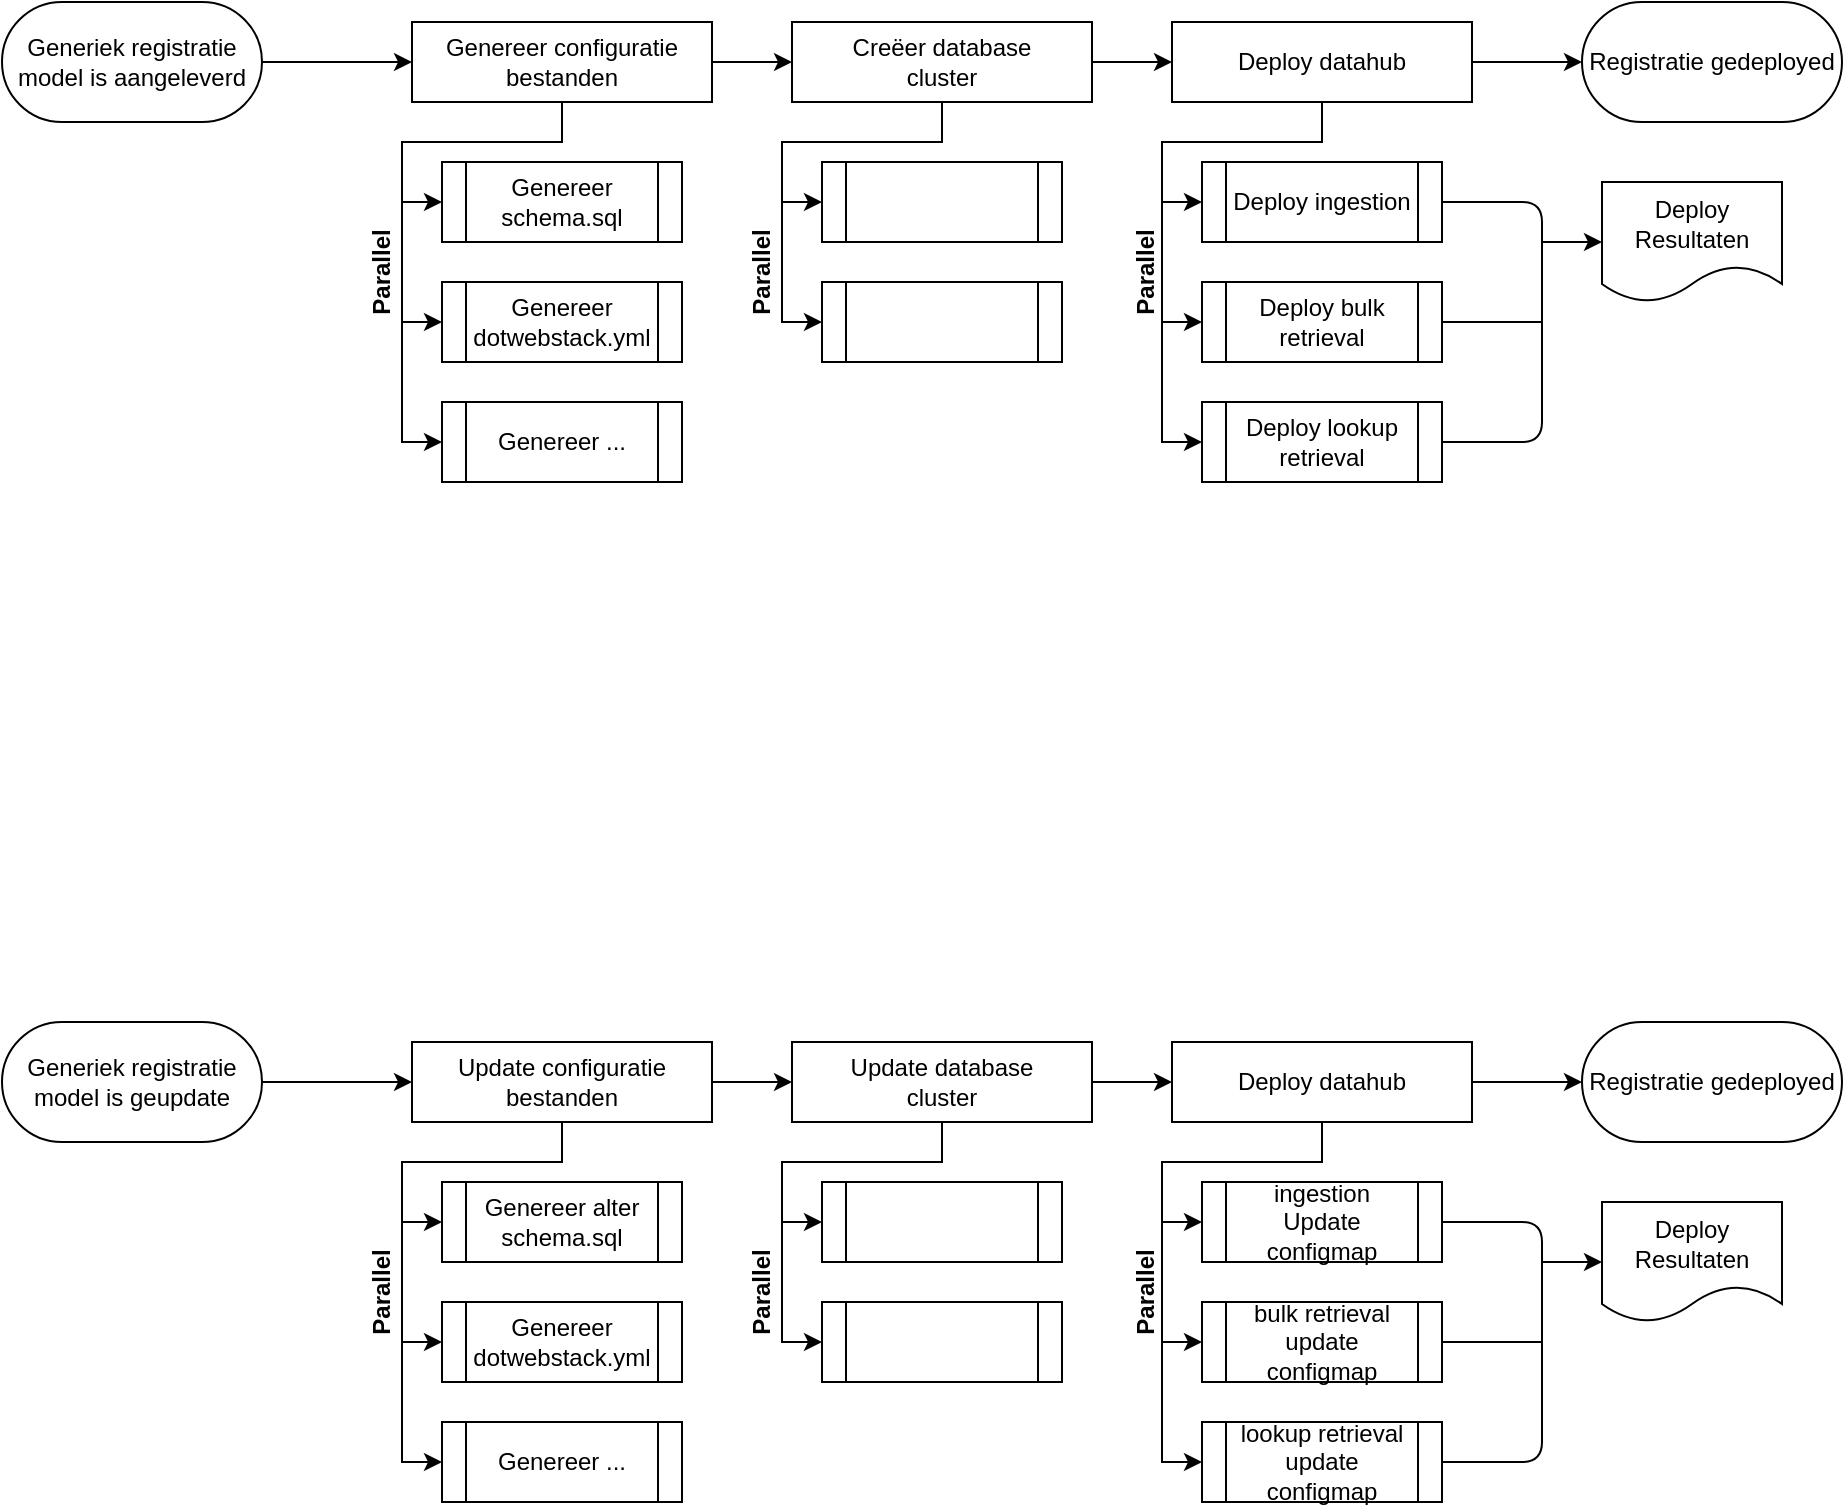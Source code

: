 <mxfile version="14.6.5" type="github">
  <diagram id="kgpKYQtTHZ0yAKxKKP6v" name="Page-1">
    <mxGraphModel dx="2062" dy="1122" grid="1" gridSize="10" guides="1" tooltips="1" connect="1" arrows="1" fold="1" page="1" pageScale="1" pageWidth="850" pageHeight="1100" math="0" shadow="0">
      <root>
        <mxCell id="0" />
        <mxCell id="1" parent="0" />
        <mxCell id="wzjEfONjaSVztIFdyo96-33" style="edgeStyle=elbowEdgeStyle;rounded=0;orthogonalLoop=1;jettySize=auto;html=1;exitX=1;exitY=0.5;exitDx=0;exitDy=0;entryX=0;entryY=0.5;entryDx=0;entryDy=0;" parent="1" source="wzjEfONjaSVztIFdyo96-2" target="wzjEfONjaSVztIFdyo96-3" edge="1">
          <mxGeometry relative="1" as="geometry" />
        </mxCell>
        <mxCell id="wzjEfONjaSVztIFdyo96-2" value="Generiek registratie model is aangeleverd" style="rounded=1;whiteSpace=wrap;html=1;arcSize=50;" parent="1" vertex="1">
          <mxGeometry x="40" y="120" width="130" height="60" as="geometry" />
        </mxCell>
        <mxCell id="wzjEfONjaSVztIFdyo96-8" style="edgeStyle=orthogonalEdgeStyle;rounded=0;orthogonalLoop=1;jettySize=auto;html=1;entryX=0;entryY=0.5;entryDx=0;entryDy=0;" parent="1" source="wzjEfONjaSVztIFdyo96-3" target="wzjEfONjaSVztIFdyo96-5" edge="1">
          <mxGeometry relative="1" as="geometry" />
        </mxCell>
        <mxCell id="wzjEfONjaSVztIFdyo96-35" style="edgeStyle=elbowEdgeStyle;rounded=0;orthogonalLoop=1;jettySize=auto;html=1;exitX=1;exitY=0.5;exitDx=0;exitDy=0;entryX=0;entryY=0.5;entryDx=0;entryDy=0;" parent="1" source="wzjEfONjaSVztIFdyo96-3" target="wzjEfONjaSVztIFdyo96-19" edge="1">
          <mxGeometry relative="1" as="geometry" />
        </mxCell>
        <mxCell id="wzjEfONjaSVztIFdyo96-3" value="Genereer configuratie bestanden" style="rounded=0;whiteSpace=wrap;html=1;" parent="1" vertex="1">
          <mxGeometry x="245" y="130" width="150" height="40" as="geometry" />
        </mxCell>
        <mxCell id="wzjEfONjaSVztIFdyo96-5" value="Genereer schema.sql" style="shape=process;whiteSpace=wrap;html=1;backgroundOutline=1;" parent="1" vertex="1">
          <mxGeometry x="260" y="200" width="120" height="40" as="geometry" />
        </mxCell>
        <mxCell id="wzjEfONjaSVztIFdyo96-6" value="Genereer dotwebstack.yml" style="shape=process;whiteSpace=wrap;html=1;backgroundOutline=1;" parent="1" vertex="1">
          <mxGeometry x="260" y="260" width="120" height="40" as="geometry" />
        </mxCell>
        <mxCell id="wzjEfONjaSVztIFdyo96-14" value="" style="edgeStyle=orthogonalEdgeStyle;rounded=0;orthogonalLoop=1;jettySize=auto;html=1;" parent="1" target="wzjEfONjaSVztIFdyo96-6" edge="1">
          <mxGeometry width="50" height="50" relative="1" as="geometry">
            <mxPoint x="240" y="220" as="sourcePoint" />
            <mxPoint x="200" y="390" as="targetPoint" />
            <Array as="points">
              <mxPoint x="240" y="280" />
            </Array>
          </mxGeometry>
        </mxCell>
        <mxCell id="wzjEfONjaSVztIFdyo96-16" value="" style="edgeStyle=orthogonalEdgeStyle;rounded=0;orthogonalLoop=1;jettySize=auto;html=1;" parent="1" edge="1">
          <mxGeometry width="50" height="50" relative="1" as="geometry">
            <mxPoint x="240" y="280" as="sourcePoint" />
            <mxPoint x="260" y="340" as="targetPoint" />
            <Array as="points">
              <mxPoint x="240" y="340" />
            </Array>
          </mxGeometry>
        </mxCell>
        <mxCell id="wzjEfONjaSVztIFdyo96-17" value="Genereer ..." style="shape=process;whiteSpace=wrap;html=1;backgroundOutline=1;" parent="1" vertex="1">
          <mxGeometry x="260" y="320" width="120" height="40" as="geometry" />
        </mxCell>
        <mxCell id="wzjEfONjaSVztIFdyo96-18" style="edgeStyle=orthogonalEdgeStyle;rounded=0;orthogonalLoop=1;jettySize=auto;html=1;entryX=0;entryY=0.5;entryDx=0;entryDy=0;" parent="1" source="wzjEfONjaSVztIFdyo96-19" target="wzjEfONjaSVztIFdyo96-20" edge="1">
          <mxGeometry relative="1" as="geometry" />
        </mxCell>
        <mxCell id="wzjEfONjaSVztIFdyo96-37" style="edgeStyle=elbowEdgeStyle;rounded=0;orthogonalLoop=1;jettySize=auto;html=1;exitX=1;exitY=0.5;exitDx=0;exitDy=0;entryX=0;entryY=0.5;entryDx=0;entryDy=0;" parent="1" source="wzjEfONjaSVztIFdyo96-19" target="wzjEfONjaSVztIFdyo96-26" edge="1">
          <mxGeometry relative="1" as="geometry" />
        </mxCell>
        <mxCell id="wzjEfONjaSVztIFdyo96-19" value="Creëer database&lt;br&gt;cluster" style="rounded=0;whiteSpace=wrap;html=1;" parent="1" vertex="1">
          <mxGeometry x="435" y="130" width="150" height="40" as="geometry" />
        </mxCell>
        <mxCell id="wzjEfONjaSVztIFdyo96-20" value="" style="shape=process;whiteSpace=wrap;html=1;backgroundOutline=1;" parent="1" vertex="1">
          <mxGeometry x="450" y="200" width="120" height="40" as="geometry" />
        </mxCell>
        <mxCell id="wzjEfONjaSVztIFdyo96-21" value="" style="shape=process;whiteSpace=wrap;html=1;backgroundOutline=1;" parent="1" vertex="1">
          <mxGeometry x="450" y="260" width="120" height="40" as="geometry" />
        </mxCell>
        <mxCell id="wzjEfONjaSVztIFdyo96-22" value="" style="edgeStyle=orthogonalEdgeStyle;rounded=0;orthogonalLoop=1;jettySize=auto;html=1;" parent="1" target="wzjEfONjaSVztIFdyo96-21" edge="1">
          <mxGeometry width="50" height="50" relative="1" as="geometry">
            <mxPoint x="430" y="220" as="sourcePoint" />
            <mxPoint x="390" y="390" as="targetPoint" />
            <Array as="points">
              <mxPoint x="430" y="280" />
            </Array>
          </mxGeometry>
        </mxCell>
        <mxCell id="wzjEfONjaSVztIFdyo96-25" style="edgeStyle=orthogonalEdgeStyle;rounded=0;orthogonalLoop=1;jettySize=auto;html=1;entryX=0;entryY=0.5;entryDx=0;entryDy=0;" parent="1" source="wzjEfONjaSVztIFdyo96-26" target="wzjEfONjaSVztIFdyo96-27" edge="1">
          <mxGeometry relative="1" as="geometry" />
        </mxCell>
        <mxCell id="wzjEfONjaSVztIFdyo96-26" value="Deploy datahub" style="rounded=0;whiteSpace=wrap;html=1;" parent="1" vertex="1">
          <mxGeometry x="625" y="130" width="150" height="40" as="geometry" />
        </mxCell>
        <mxCell id="wzjEfONjaSVztIFdyo96-27" value="Deploy ingestion" style="shape=process;whiteSpace=wrap;html=1;backgroundOutline=1;" parent="1" vertex="1">
          <mxGeometry x="640" y="200" width="120" height="40" as="geometry" />
        </mxCell>
        <mxCell id="wzjEfONjaSVztIFdyo96-28" value="Deploy bulk retrieval" style="shape=process;whiteSpace=wrap;html=1;backgroundOutline=1;" parent="1" vertex="1">
          <mxGeometry x="640" y="260" width="120" height="40" as="geometry" />
        </mxCell>
        <mxCell id="wzjEfONjaSVztIFdyo96-29" value="" style="edgeStyle=orthogonalEdgeStyle;rounded=0;orthogonalLoop=1;jettySize=auto;html=1;" parent="1" target="wzjEfONjaSVztIFdyo96-28" edge="1">
          <mxGeometry width="50" height="50" relative="1" as="geometry">
            <mxPoint x="620" y="220" as="sourcePoint" />
            <mxPoint x="580" y="390" as="targetPoint" />
            <Array as="points">
              <mxPoint x="620" y="280" />
            </Array>
          </mxGeometry>
        </mxCell>
        <mxCell id="wzjEfONjaSVztIFdyo96-30" value="" style="edgeStyle=orthogonalEdgeStyle;rounded=0;orthogonalLoop=1;jettySize=auto;html=1;" parent="1" edge="1">
          <mxGeometry width="50" height="50" relative="1" as="geometry">
            <mxPoint x="620" y="280" as="sourcePoint" />
            <mxPoint x="640" y="340" as="targetPoint" />
            <Array as="points">
              <mxPoint x="620" y="340" />
            </Array>
          </mxGeometry>
        </mxCell>
        <mxCell id="wzjEfONjaSVztIFdyo96-31" value="Deploy lookup retrieval" style="shape=process;whiteSpace=wrap;html=1;backgroundOutline=1;" parent="1" vertex="1">
          <mxGeometry x="640" y="320" width="120" height="40" as="geometry" />
        </mxCell>
        <mxCell id="wzjEfONjaSVztIFdyo96-43" value="" style="endArrow=none;html=1;entryX=1;entryY=0.5;entryDx=0;entryDy=0;exitX=1;exitY=0.5;exitDx=0;exitDy=0;edgeStyle=orthogonalEdgeStyle;" parent="1" source="wzjEfONjaSVztIFdyo96-31" target="wzjEfONjaSVztIFdyo96-27" edge="1">
          <mxGeometry width="50" height="50" relative="1" as="geometry">
            <mxPoint x="490" y="480" as="sourcePoint" />
            <mxPoint x="800" y="390" as="targetPoint" />
            <Array as="points">
              <mxPoint x="810" y="340" />
              <mxPoint x="810" y="220" />
            </Array>
          </mxGeometry>
        </mxCell>
        <mxCell id="wzjEfONjaSVztIFdyo96-46" value="" style="endArrow=none;html=1;exitX=1;exitY=0.5;exitDx=0;exitDy=0;" parent="1" source="wzjEfONjaSVztIFdyo96-28" edge="1">
          <mxGeometry width="50" height="50" relative="1" as="geometry">
            <mxPoint x="420" y="470" as="sourcePoint" />
            <mxPoint x="810" y="280" as="targetPoint" />
          </mxGeometry>
        </mxCell>
        <mxCell id="wzjEfONjaSVztIFdyo96-47" value="" style="endArrow=classic;html=1;entryX=0;entryY=0.5;entryDx=0;entryDy=0;" parent="1" target="wzjEfONjaSVztIFdyo96-48" edge="1">
          <mxGeometry width="50" height="50" relative="1" as="geometry">
            <mxPoint x="810" y="240" as="sourcePoint" />
            <mxPoint x="880" y="240" as="targetPoint" />
          </mxGeometry>
        </mxCell>
        <mxCell id="wzjEfONjaSVztIFdyo96-48" value="Deploy Resultaten" style="shape=document;whiteSpace=wrap;html=1;boundedLbl=1;" parent="1" vertex="1">
          <mxGeometry x="840" y="210" width="90" height="60" as="geometry" />
        </mxCell>
        <mxCell id="wzjEfONjaSVztIFdyo96-49" value="Parallel" style="text;html=1;strokeColor=none;fillColor=none;align=center;verticalAlign=middle;whiteSpace=wrap;rounded=0;fontStyle=1;horizontal=0;" parent="1" vertex="1">
          <mxGeometry x="215" y="220" width="30" height="70" as="geometry" />
        </mxCell>
        <mxCell id="wzjEfONjaSVztIFdyo96-50" value="Parallel" style="text;html=1;strokeColor=none;fillColor=none;align=center;verticalAlign=middle;whiteSpace=wrap;rounded=0;fontStyle=1;horizontal=0;" parent="1" vertex="1">
          <mxGeometry x="405" y="220" width="30" height="70" as="geometry" />
        </mxCell>
        <mxCell id="wzjEfONjaSVztIFdyo96-51" value="Parallel" style="text;html=1;strokeColor=none;fillColor=none;align=center;verticalAlign=middle;whiteSpace=wrap;rounded=0;fontStyle=1;horizontal=0;" parent="1" vertex="1">
          <mxGeometry x="597" y="220" width="30" height="70" as="geometry" />
        </mxCell>
        <mxCell id="wzjEfONjaSVztIFdyo96-52" value="Registratie gedeployed" style="rounded=1;whiteSpace=wrap;html=1;arcSize=50;" parent="1" vertex="1">
          <mxGeometry x="830" y="120" width="130" height="60" as="geometry" />
        </mxCell>
        <mxCell id="wzjEfONjaSVztIFdyo96-53" style="edgeStyle=elbowEdgeStyle;rounded=0;orthogonalLoop=1;jettySize=auto;html=1;exitX=1;exitY=0.5;exitDx=0;exitDy=0;entryX=0;entryY=0.5;entryDx=0;entryDy=0;" parent="1" source="wzjEfONjaSVztIFdyo96-26" target="wzjEfONjaSVztIFdyo96-52" edge="1">
          <mxGeometry relative="1" as="geometry">
            <mxPoint x="790" y="160" as="sourcePoint" />
            <mxPoint x="830" y="160" as="targetPoint" />
          </mxGeometry>
        </mxCell>
        <mxCell id="pLYKptQCvOjpQbOhUAxm-1" style="edgeStyle=elbowEdgeStyle;rounded=0;orthogonalLoop=1;jettySize=auto;html=1;exitX=1;exitY=0.5;exitDx=0;exitDy=0;entryX=0;entryY=0.5;entryDx=0;entryDy=0;" edge="1" parent="1" source="pLYKptQCvOjpQbOhUAxm-2" target="pLYKptQCvOjpQbOhUAxm-5">
          <mxGeometry relative="1" as="geometry" />
        </mxCell>
        <mxCell id="pLYKptQCvOjpQbOhUAxm-2" value="Generiek registratie model is geupdate" style="rounded=1;whiteSpace=wrap;html=1;arcSize=50;" vertex="1" parent="1">
          <mxGeometry x="40" y="630" width="130" height="60" as="geometry" />
        </mxCell>
        <mxCell id="pLYKptQCvOjpQbOhUAxm-3" style="edgeStyle=orthogonalEdgeStyle;rounded=0;orthogonalLoop=1;jettySize=auto;html=1;entryX=0;entryY=0.5;entryDx=0;entryDy=0;" edge="1" parent="1" source="pLYKptQCvOjpQbOhUAxm-5" target="pLYKptQCvOjpQbOhUAxm-6">
          <mxGeometry relative="1" as="geometry" />
        </mxCell>
        <mxCell id="pLYKptQCvOjpQbOhUAxm-4" style="edgeStyle=elbowEdgeStyle;rounded=0;orthogonalLoop=1;jettySize=auto;html=1;exitX=1;exitY=0.5;exitDx=0;exitDy=0;entryX=0;entryY=0.5;entryDx=0;entryDy=0;" edge="1" parent="1" source="pLYKptQCvOjpQbOhUAxm-5" target="pLYKptQCvOjpQbOhUAxm-13">
          <mxGeometry relative="1" as="geometry" />
        </mxCell>
        <mxCell id="pLYKptQCvOjpQbOhUAxm-5" value="Update configuratie bestanden" style="rounded=0;whiteSpace=wrap;html=1;" vertex="1" parent="1">
          <mxGeometry x="245" y="640" width="150" height="40" as="geometry" />
        </mxCell>
        <mxCell id="pLYKptQCvOjpQbOhUAxm-6" value="Genereer alter schema.sql" style="shape=process;whiteSpace=wrap;html=1;backgroundOutline=1;" vertex="1" parent="1">
          <mxGeometry x="260" y="710" width="120" height="40" as="geometry" />
        </mxCell>
        <mxCell id="pLYKptQCvOjpQbOhUAxm-7" value="Genereer dotwebstack.yml" style="shape=process;whiteSpace=wrap;html=1;backgroundOutline=1;" vertex="1" parent="1">
          <mxGeometry x="260" y="770" width="120" height="40" as="geometry" />
        </mxCell>
        <mxCell id="pLYKptQCvOjpQbOhUAxm-8" value="" style="edgeStyle=orthogonalEdgeStyle;rounded=0;orthogonalLoop=1;jettySize=auto;html=1;" edge="1" parent="1" target="pLYKptQCvOjpQbOhUAxm-7">
          <mxGeometry width="50" height="50" relative="1" as="geometry">
            <mxPoint x="240" y="730" as="sourcePoint" />
            <mxPoint x="200" y="900" as="targetPoint" />
            <Array as="points">
              <mxPoint x="240" y="790" />
            </Array>
          </mxGeometry>
        </mxCell>
        <mxCell id="pLYKptQCvOjpQbOhUAxm-9" value="" style="edgeStyle=orthogonalEdgeStyle;rounded=0;orthogonalLoop=1;jettySize=auto;html=1;" edge="1" parent="1">
          <mxGeometry width="50" height="50" relative="1" as="geometry">
            <mxPoint x="240" y="790" as="sourcePoint" />
            <mxPoint x="260" y="850" as="targetPoint" />
            <Array as="points">
              <mxPoint x="240" y="850" />
            </Array>
          </mxGeometry>
        </mxCell>
        <mxCell id="pLYKptQCvOjpQbOhUAxm-10" value="Genereer ..." style="shape=process;whiteSpace=wrap;html=1;backgroundOutline=1;" vertex="1" parent="1">
          <mxGeometry x="260" y="830" width="120" height="40" as="geometry" />
        </mxCell>
        <mxCell id="pLYKptQCvOjpQbOhUAxm-11" style="edgeStyle=orthogonalEdgeStyle;rounded=0;orthogonalLoop=1;jettySize=auto;html=1;entryX=0;entryY=0.5;entryDx=0;entryDy=0;" edge="1" parent="1" source="pLYKptQCvOjpQbOhUAxm-13" target="pLYKptQCvOjpQbOhUAxm-14">
          <mxGeometry relative="1" as="geometry" />
        </mxCell>
        <mxCell id="pLYKptQCvOjpQbOhUAxm-12" style="edgeStyle=elbowEdgeStyle;rounded=0;orthogonalLoop=1;jettySize=auto;html=1;exitX=1;exitY=0.5;exitDx=0;exitDy=0;entryX=0;entryY=0.5;entryDx=0;entryDy=0;" edge="1" parent="1" source="pLYKptQCvOjpQbOhUAxm-13" target="pLYKptQCvOjpQbOhUAxm-18">
          <mxGeometry relative="1" as="geometry" />
        </mxCell>
        <mxCell id="pLYKptQCvOjpQbOhUAxm-13" value="Update database&lt;br&gt;cluster" style="rounded=0;whiteSpace=wrap;html=1;" vertex="1" parent="1">
          <mxGeometry x="435" y="640" width="150" height="40" as="geometry" />
        </mxCell>
        <mxCell id="pLYKptQCvOjpQbOhUAxm-14" value="" style="shape=process;whiteSpace=wrap;html=1;backgroundOutline=1;" vertex="1" parent="1">
          <mxGeometry x="450" y="710" width="120" height="40" as="geometry" />
        </mxCell>
        <mxCell id="pLYKptQCvOjpQbOhUAxm-15" value="" style="shape=process;whiteSpace=wrap;html=1;backgroundOutline=1;" vertex="1" parent="1">
          <mxGeometry x="450" y="770" width="120" height="40" as="geometry" />
        </mxCell>
        <mxCell id="pLYKptQCvOjpQbOhUAxm-16" value="" style="edgeStyle=orthogonalEdgeStyle;rounded=0;orthogonalLoop=1;jettySize=auto;html=1;" edge="1" parent="1" target="pLYKptQCvOjpQbOhUAxm-15">
          <mxGeometry width="50" height="50" relative="1" as="geometry">
            <mxPoint x="430" y="730" as="sourcePoint" />
            <mxPoint x="390" y="900" as="targetPoint" />
            <Array as="points">
              <mxPoint x="430" y="790" />
            </Array>
          </mxGeometry>
        </mxCell>
        <mxCell id="pLYKptQCvOjpQbOhUAxm-17" style="edgeStyle=orthogonalEdgeStyle;rounded=0;orthogonalLoop=1;jettySize=auto;html=1;entryX=0;entryY=0.5;entryDx=0;entryDy=0;" edge="1" parent="1" source="pLYKptQCvOjpQbOhUAxm-18" target="pLYKptQCvOjpQbOhUAxm-19">
          <mxGeometry relative="1" as="geometry" />
        </mxCell>
        <mxCell id="pLYKptQCvOjpQbOhUAxm-18" value="Deploy datahub" style="rounded=0;whiteSpace=wrap;html=1;" vertex="1" parent="1">
          <mxGeometry x="625" y="640" width="150" height="40" as="geometry" />
        </mxCell>
        <mxCell id="pLYKptQCvOjpQbOhUAxm-19" value="ingestion&lt;br&gt;Update configmap" style="shape=process;whiteSpace=wrap;html=1;backgroundOutline=1;" vertex="1" parent="1">
          <mxGeometry x="640" y="710" width="120" height="40" as="geometry" />
        </mxCell>
        <mxCell id="pLYKptQCvOjpQbOhUAxm-20" value="bulk retrieval&lt;br&gt;update configmap" style="shape=process;whiteSpace=wrap;html=1;backgroundOutline=1;" vertex="1" parent="1">
          <mxGeometry x="640" y="770" width="120" height="40" as="geometry" />
        </mxCell>
        <mxCell id="pLYKptQCvOjpQbOhUAxm-21" value="" style="edgeStyle=orthogonalEdgeStyle;rounded=0;orthogonalLoop=1;jettySize=auto;html=1;" edge="1" parent="1" target="pLYKptQCvOjpQbOhUAxm-20">
          <mxGeometry width="50" height="50" relative="1" as="geometry">
            <mxPoint x="620" y="730" as="sourcePoint" />
            <mxPoint x="580" y="900" as="targetPoint" />
            <Array as="points">
              <mxPoint x="620" y="790" />
            </Array>
          </mxGeometry>
        </mxCell>
        <mxCell id="pLYKptQCvOjpQbOhUAxm-22" value="" style="edgeStyle=orthogonalEdgeStyle;rounded=0;orthogonalLoop=1;jettySize=auto;html=1;" edge="1" parent="1">
          <mxGeometry width="50" height="50" relative="1" as="geometry">
            <mxPoint x="620" y="790" as="sourcePoint" />
            <mxPoint x="640" y="850" as="targetPoint" />
            <Array as="points">
              <mxPoint x="620" y="850" />
            </Array>
          </mxGeometry>
        </mxCell>
        <mxCell id="pLYKptQCvOjpQbOhUAxm-23" value="lookup retrieval&lt;br&gt;update configmap" style="shape=process;whiteSpace=wrap;html=1;backgroundOutline=1;" vertex="1" parent="1">
          <mxGeometry x="640" y="830" width="120" height="40" as="geometry" />
        </mxCell>
        <mxCell id="pLYKptQCvOjpQbOhUAxm-24" value="" style="endArrow=none;html=1;entryX=1;entryY=0.5;entryDx=0;entryDy=0;exitX=1;exitY=0.5;exitDx=0;exitDy=0;edgeStyle=orthogonalEdgeStyle;" edge="1" parent="1" source="pLYKptQCvOjpQbOhUAxm-23" target="pLYKptQCvOjpQbOhUAxm-19">
          <mxGeometry width="50" height="50" relative="1" as="geometry">
            <mxPoint x="490" y="990" as="sourcePoint" />
            <mxPoint x="800" y="900" as="targetPoint" />
            <Array as="points">
              <mxPoint x="810" y="850" />
              <mxPoint x="810" y="730" />
            </Array>
          </mxGeometry>
        </mxCell>
        <mxCell id="pLYKptQCvOjpQbOhUAxm-25" value="" style="endArrow=none;html=1;exitX=1;exitY=0.5;exitDx=0;exitDy=0;" edge="1" parent="1" source="pLYKptQCvOjpQbOhUAxm-20">
          <mxGeometry width="50" height="50" relative="1" as="geometry">
            <mxPoint x="420" y="980" as="sourcePoint" />
            <mxPoint x="810" y="790" as="targetPoint" />
          </mxGeometry>
        </mxCell>
        <mxCell id="pLYKptQCvOjpQbOhUAxm-26" value="" style="endArrow=classic;html=1;entryX=0;entryY=0.5;entryDx=0;entryDy=0;" edge="1" parent="1" target="pLYKptQCvOjpQbOhUAxm-27">
          <mxGeometry width="50" height="50" relative="1" as="geometry">
            <mxPoint x="810" y="750" as="sourcePoint" />
            <mxPoint x="880" y="750" as="targetPoint" />
          </mxGeometry>
        </mxCell>
        <mxCell id="pLYKptQCvOjpQbOhUAxm-27" value="Deploy Resultaten" style="shape=document;whiteSpace=wrap;html=1;boundedLbl=1;" vertex="1" parent="1">
          <mxGeometry x="840" y="720" width="90" height="60" as="geometry" />
        </mxCell>
        <mxCell id="pLYKptQCvOjpQbOhUAxm-28" value="Parallel" style="text;html=1;strokeColor=none;fillColor=none;align=center;verticalAlign=middle;whiteSpace=wrap;rounded=0;fontStyle=1;horizontal=0;" vertex="1" parent="1">
          <mxGeometry x="215" y="730" width="30" height="70" as="geometry" />
        </mxCell>
        <mxCell id="pLYKptQCvOjpQbOhUAxm-29" value="Parallel" style="text;html=1;strokeColor=none;fillColor=none;align=center;verticalAlign=middle;whiteSpace=wrap;rounded=0;fontStyle=1;horizontal=0;" vertex="1" parent="1">
          <mxGeometry x="405" y="730" width="30" height="70" as="geometry" />
        </mxCell>
        <mxCell id="pLYKptQCvOjpQbOhUAxm-30" value="Parallel" style="text;html=1;strokeColor=none;fillColor=none;align=center;verticalAlign=middle;whiteSpace=wrap;rounded=0;fontStyle=1;horizontal=0;" vertex="1" parent="1">
          <mxGeometry x="597" y="730" width="30" height="70" as="geometry" />
        </mxCell>
        <mxCell id="pLYKptQCvOjpQbOhUAxm-31" value="Registratie gedeployed" style="rounded=1;whiteSpace=wrap;html=1;arcSize=50;" vertex="1" parent="1">
          <mxGeometry x="830" y="630" width="130" height="60" as="geometry" />
        </mxCell>
        <mxCell id="pLYKptQCvOjpQbOhUAxm-32" style="edgeStyle=elbowEdgeStyle;rounded=0;orthogonalLoop=1;jettySize=auto;html=1;exitX=1;exitY=0.5;exitDx=0;exitDy=0;entryX=0;entryY=0.5;entryDx=0;entryDy=0;" edge="1" parent="1" source="pLYKptQCvOjpQbOhUAxm-18" target="pLYKptQCvOjpQbOhUAxm-31">
          <mxGeometry relative="1" as="geometry">
            <mxPoint x="790" y="670" as="sourcePoint" />
            <mxPoint x="830" y="670" as="targetPoint" />
          </mxGeometry>
        </mxCell>
      </root>
    </mxGraphModel>
  </diagram>
</mxfile>
